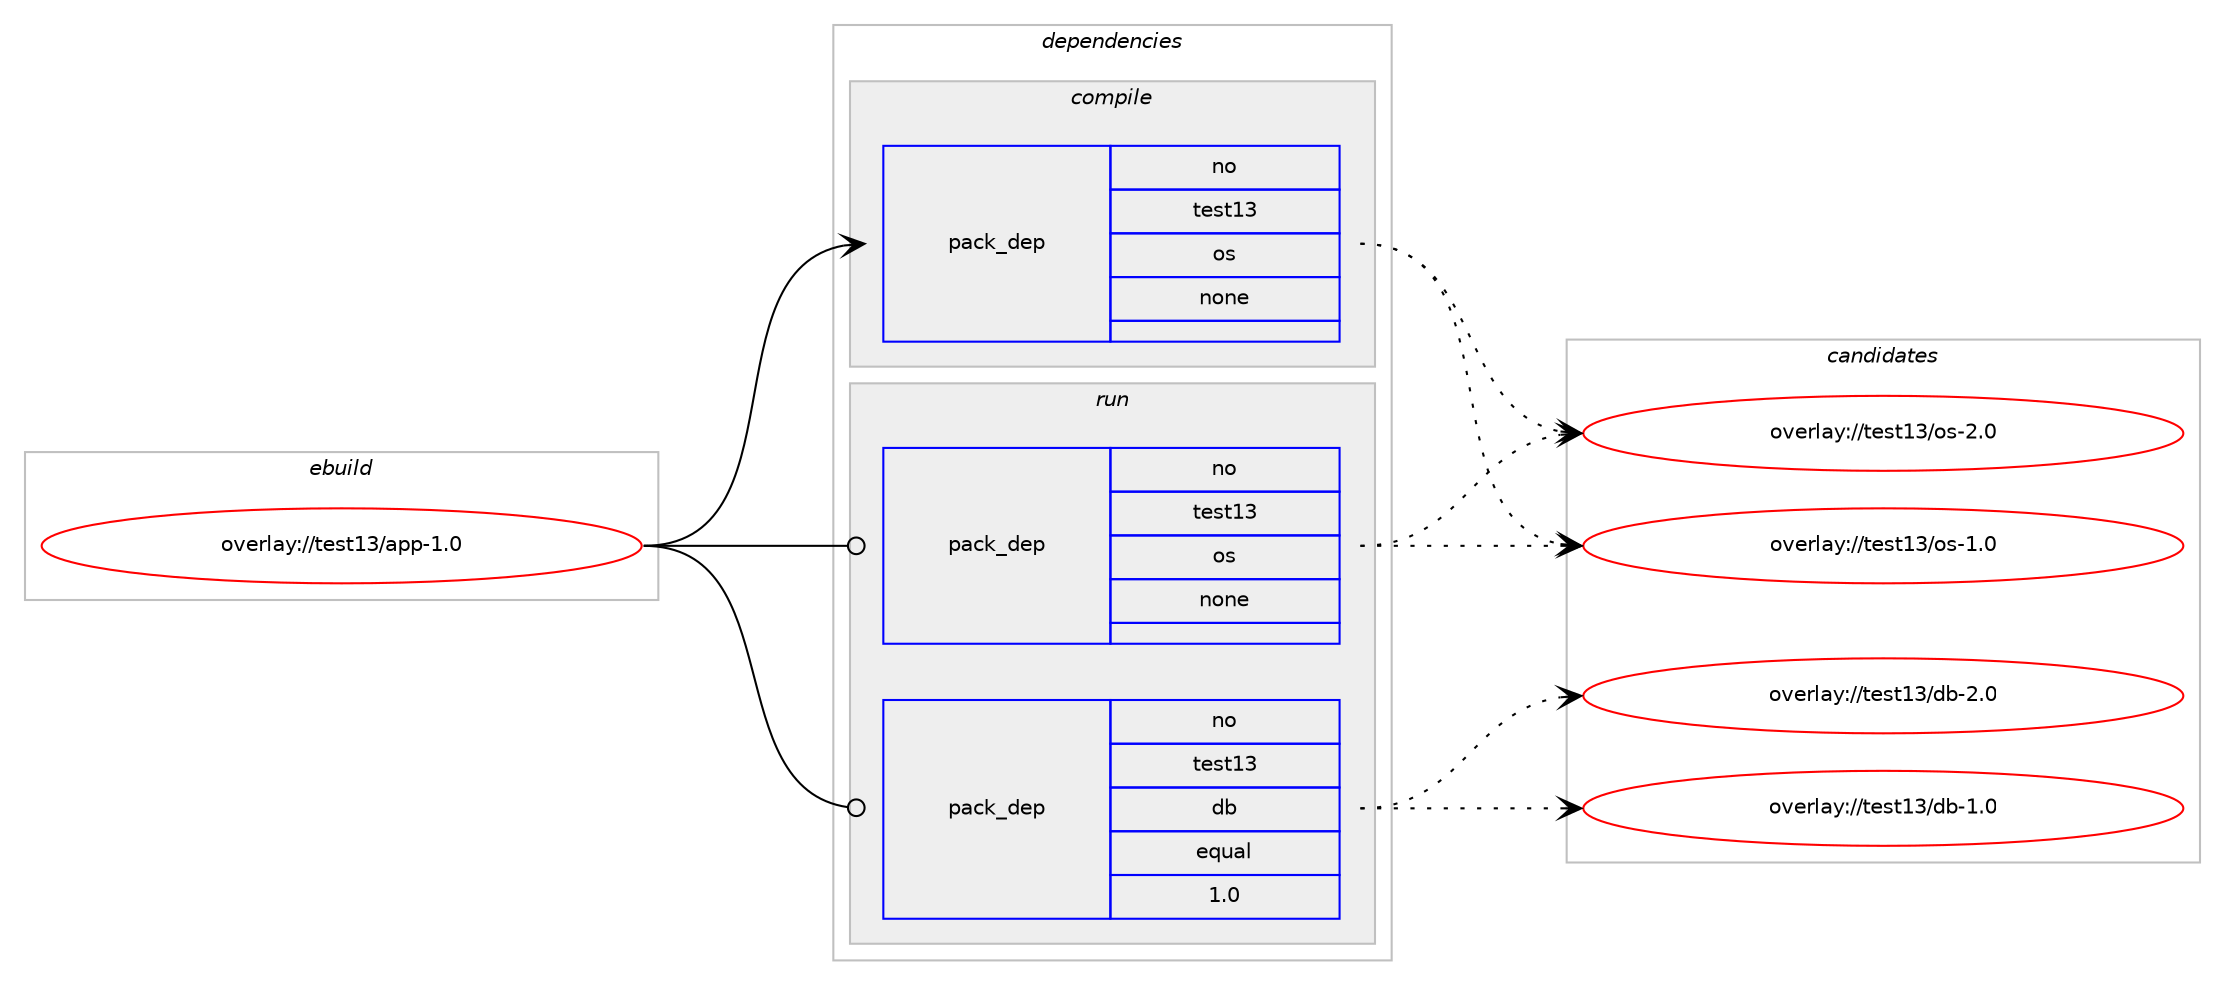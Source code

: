 digraph prolog {

# *************
# Graph options
# *************

newrank=true;
concentrate=true;
compound=true;
graph [rankdir=LR,fontname=Helvetica,fontsize=10,ranksep=1.5];#, ranksep=2.5, nodesep=0.2];
edge  [arrowhead=vee];
node  [fontname=Helvetica,fontsize=10];

# **********
# The ebuild
# **********

subgraph cluster_leftcol {
color=gray;
rank=same;
label=<<i>ebuild</i>>;
id [label="overlay://test13/app-1.0", color=red, width=4, href="../test13/app-1.0.svg"];
}

# ****************
# The dependencies
# ****************

subgraph cluster_midcol {
color=gray;
label=<<i>dependencies</i>>;
subgraph cluster_compile {
fillcolor="#eeeeee";
style=filled;
label=<<i>compile</i>>;
subgraph pack246 {
dependency267 [label=<<TABLE BORDER="0" CELLBORDER="1" CELLSPACING="0" CELLPADDING="4" WIDTH="220"><TR><TD ROWSPAN="6" CELLPADDING="30">pack_dep</TD></TR><TR><TD WIDTH="110">no</TD></TR><TR><TD>test13</TD></TR><TR><TD>os</TD></TR><TR><TD>none</TD></TR><TR><TD></TD></TR></TABLE>>, shape=none, color=blue];
}
id:e -> dependency267:w [weight=20,style="solid",arrowhead="vee"];
}
subgraph cluster_compileandrun {
fillcolor="#eeeeee";
style=filled;
label=<<i>compile and run</i>>;
}
subgraph cluster_run {
fillcolor="#eeeeee";
style=filled;
label=<<i>run</i>>;
subgraph pack247 {
dependency268 [label=<<TABLE BORDER="0" CELLBORDER="1" CELLSPACING="0" CELLPADDING="4" WIDTH="220"><TR><TD ROWSPAN="6" CELLPADDING="30">pack_dep</TD></TR><TR><TD WIDTH="110">no</TD></TR><TR><TD>test13</TD></TR><TR><TD>db</TD></TR><TR><TD>equal</TD></TR><TR><TD>1.0</TD></TR></TABLE>>, shape=none, color=blue];
}
id:e -> dependency268:w [weight=20,style="solid",arrowhead="odot"];
subgraph pack248 {
dependency269 [label=<<TABLE BORDER="0" CELLBORDER="1" CELLSPACING="0" CELLPADDING="4" WIDTH="220"><TR><TD ROWSPAN="6" CELLPADDING="30">pack_dep</TD></TR><TR><TD WIDTH="110">no</TD></TR><TR><TD>test13</TD></TR><TR><TD>os</TD></TR><TR><TD>none</TD></TR><TR><TD></TD></TR></TABLE>>, shape=none, color=blue];
}
id:e -> dependency269:w [weight=20,style="solid",arrowhead="odot"];
}
}

# **************
# The candidates
# **************

subgraph cluster_choices {
rank=same;
color=gray;
label=<<i>candidates</i>>;

subgraph choice246 {
color=black;
nodesep=1;
choiceoverlay11610111511649514711111545504648 [label="overlay://test13/os-2.0", color=red, width=4,href="../test13/os-2.0.svg"];
choiceoverlay11610111511649514711111545494648 [label="overlay://test13/os-1.0", color=red, width=4,href="../test13/os-1.0.svg"];
dependency267:e -> choiceoverlay11610111511649514711111545504648:w [style=dotted,weight="100"];
dependency267:e -> choiceoverlay11610111511649514711111545494648:w [style=dotted,weight="100"];
}
subgraph choice247 {
color=black;
nodesep=1;
choiceoverlay1161011151164951471009845504648 [label="overlay://test13/db-2.0", color=red, width=4,href="../test13/db-2.0.svg"];
choiceoverlay1161011151164951471009845494648 [label="overlay://test13/db-1.0", color=red, width=4,href="../test13/db-1.0.svg"];
dependency268:e -> choiceoverlay1161011151164951471009845504648:w [style=dotted,weight="100"];
dependency268:e -> choiceoverlay1161011151164951471009845494648:w [style=dotted,weight="100"];
}
subgraph choice248 {
color=black;
nodesep=1;
choiceoverlay11610111511649514711111545504648 [label="overlay://test13/os-2.0", color=red, width=4,href="../test13/os-2.0.svg"];
choiceoverlay11610111511649514711111545494648 [label="overlay://test13/os-1.0", color=red, width=4,href="../test13/os-1.0.svg"];
dependency269:e -> choiceoverlay11610111511649514711111545504648:w [style=dotted,weight="100"];
dependency269:e -> choiceoverlay11610111511649514711111545494648:w [style=dotted,weight="100"];
}
}

}
